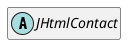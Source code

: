 @startuml
set namespaceSeparator \\
hide members
hide << alias >> circle

abstract class JHtmlContact
@enduml
